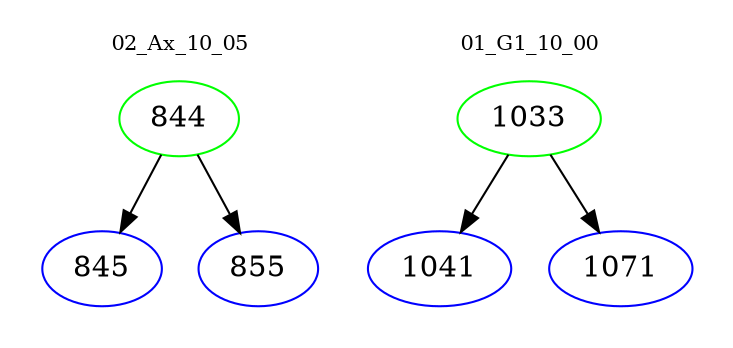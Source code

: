 digraph{
subgraph cluster_0 {
color = white
label = "02_Ax_10_05";
fontsize=10;
T0_844 [label="844", color="green"]
T0_844 -> T0_845 [color="black"]
T0_845 [label="845", color="blue"]
T0_844 -> T0_855 [color="black"]
T0_855 [label="855", color="blue"]
}
subgraph cluster_1 {
color = white
label = "01_G1_10_00";
fontsize=10;
T1_1033 [label="1033", color="green"]
T1_1033 -> T1_1041 [color="black"]
T1_1041 [label="1041", color="blue"]
T1_1033 -> T1_1071 [color="black"]
T1_1071 [label="1071", color="blue"]
}
}
